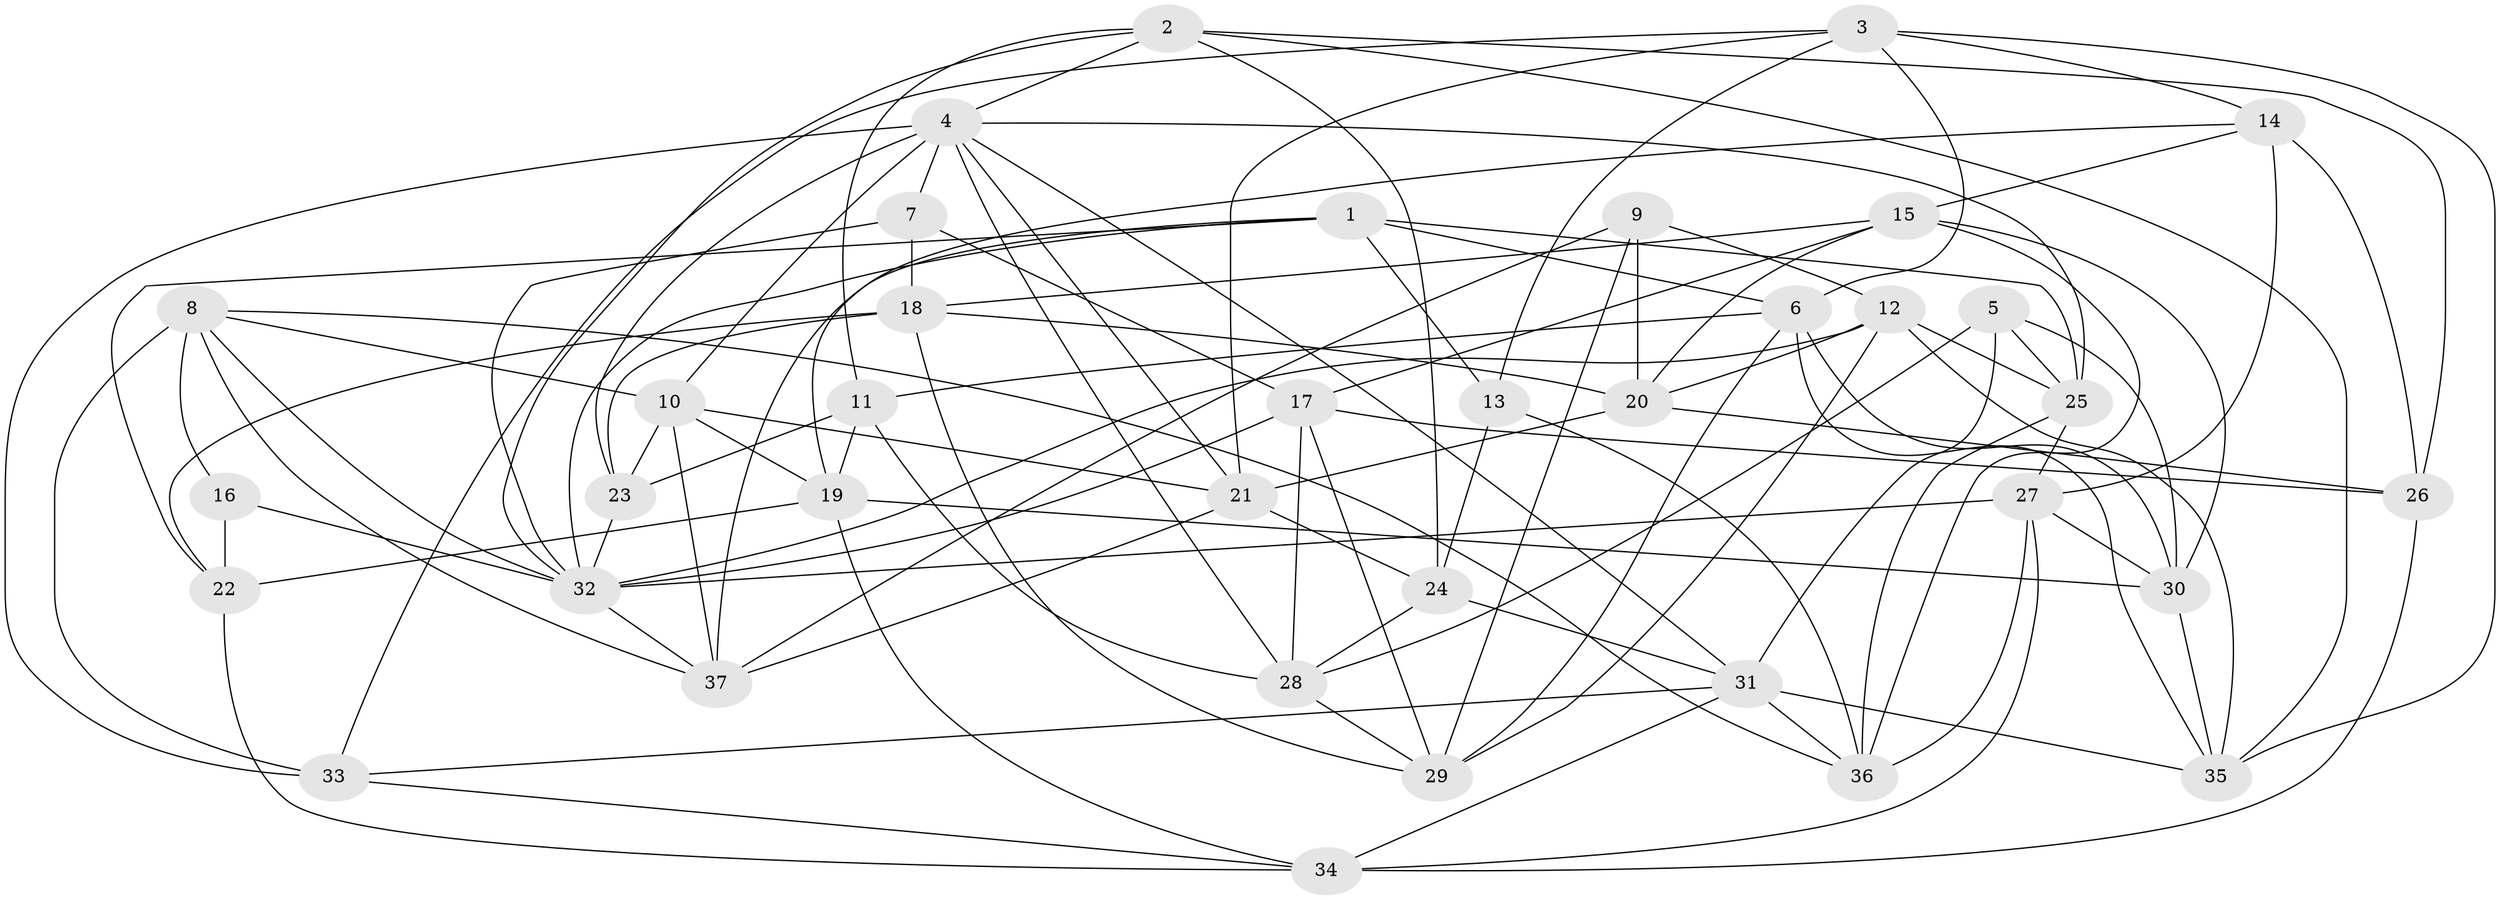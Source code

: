 // original degree distribution, {4: 1.0}
// Generated by graph-tools (version 1.1) at 2025/26/03/09/25 03:26:50]
// undirected, 37 vertices, 106 edges
graph export_dot {
graph [start="1"]
  node [color=gray90,style=filled];
  1;
  2;
  3;
  4;
  5;
  6;
  7;
  8;
  9;
  10;
  11;
  12;
  13;
  14;
  15;
  16;
  17;
  18;
  19;
  20;
  21;
  22;
  23;
  24;
  25;
  26;
  27;
  28;
  29;
  30;
  31;
  32;
  33;
  34;
  35;
  36;
  37;
  1 -- 6 [weight=1.0];
  1 -- 13 [weight=1.0];
  1 -- 22 [weight=1.0];
  1 -- 25 [weight=1.0];
  1 -- 32 [weight=1.0];
  1 -- 37 [weight=1.0];
  2 -- 4 [weight=1.0];
  2 -- 11 [weight=1.0];
  2 -- 24 [weight=1.0];
  2 -- 26 [weight=1.0];
  2 -- 32 [weight=1.0];
  2 -- 35 [weight=1.0];
  3 -- 6 [weight=1.0];
  3 -- 13 [weight=1.0];
  3 -- 14 [weight=1.0];
  3 -- 21 [weight=1.0];
  3 -- 33 [weight=1.0];
  3 -- 35 [weight=1.0];
  4 -- 7 [weight=1.0];
  4 -- 10 [weight=1.0];
  4 -- 21 [weight=1.0];
  4 -- 23 [weight=1.0];
  4 -- 25 [weight=1.0];
  4 -- 28 [weight=1.0];
  4 -- 31 [weight=1.0];
  4 -- 33 [weight=2.0];
  5 -- 25 [weight=1.0];
  5 -- 28 [weight=1.0];
  5 -- 30 [weight=1.0];
  5 -- 31 [weight=1.0];
  6 -- 11 [weight=1.0];
  6 -- 29 [weight=1.0];
  6 -- 30 [weight=1.0];
  6 -- 35 [weight=1.0];
  7 -- 17 [weight=1.0];
  7 -- 18 [weight=1.0];
  7 -- 32 [weight=1.0];
  8 -- 10 [weight=1.0];
  8 -- 16 [weight=1.0];
  8 -- 32 [weight=1.0];
  8 -- 33 [weight=1.0];
  8 -- 36 [weight=1.0];
  8 -- 37 [weight=1.0];
  9 -- 12 [weight=1.0];
  9 -- 20 [weight=1.0];
  9 -- 29 [weight=1.0];
  9 -- 37 [weight=1.0];
  10 -- 19 [weight=1.0];
  10 -- 21 [weight=1.0];
  10 -- 23 [weight=1.0];
  10 -- 37 [weight=1.0];
  11 -- 19 [weight=1.0];
  11 -- 23 [weight=2.0];
  11 -- 28 [weight=1.0];
  12 -- 20 [weight=1.0];
  12 -- 25 [weight=1.0];
  12 -- 29 [weight=1.0];
  12 -- 32 [weight=1.0];
  12 -- 35 [weight=1.0];
  13 -- 24 [weight=1.0];
  13 -- 36 [weight=1.0];
  14 -- 15 [weight=1.0];
  14 -- 19 [weight=1.0];
  14 -- 26 [weight=2.0];
  14 -- 27 [weight=1.0];
  15 -- 17 [weight=1.0];
  15 -- 18 [weight=1.0];
  15 -- 20 [weight=1.0];
  15 -- 30 [weight=1.0];
  15 -- 36 [weight=1.0];
  16 -- 22 [weight=2.0];
  16 -- 32 [weight=1.0];
  17 -- 26 [weight=1.0];
  17 -- 28 [weight=1.0];
  17 -- 29 [weight=1.0];
  17 -- 32 [weight=1.0];
  18 -- 20 [weight=1.0];
  18 -- 22 [weight=1.0];
  18 -- 23 [weight=1.0];
  18 -- 29 [weight=1.0];
  19 -- 22 [weight=1.0];
  19 -- 30 [weight=1.0];
  19 -- 34 [weight=1.0];
  20 -- 21 [weight=1.0];
  20 -- 26 [weight=1.0];
  21 -- 24 [weight=1.0];
  21 -- 37 [weight=1.0];
  22 -- 34 [weight=1.0];
  23 -- 32 [weight=1.0];
  24 -- 28 [weight=1.0];
  24 -- 31 [weight=2.0];
  25 -- 27 [weight=1.0];
  25 -- 36 [weight=1.0];
  26 -- 34 [weight=1.0];
  27 -- 30 [weight=1.0];
  27 -- 32 [weight=1.0];
  27 -- 34 [weight=1.0];
  27 -- 36 [weight=1.0];
  28 -- 29 [weight=1.0];
  30 -- 35 [weight=1.0];
  31 -- 33 [weight=1.0];
  31 -- 34 [weight=1.0];
  31 -- 35 [weight=1.0];
  31 -- 36 [weight=1.0];
  32 -- 37 [weight=1.0];
  33 -- 34 [weight=1.0];
}
